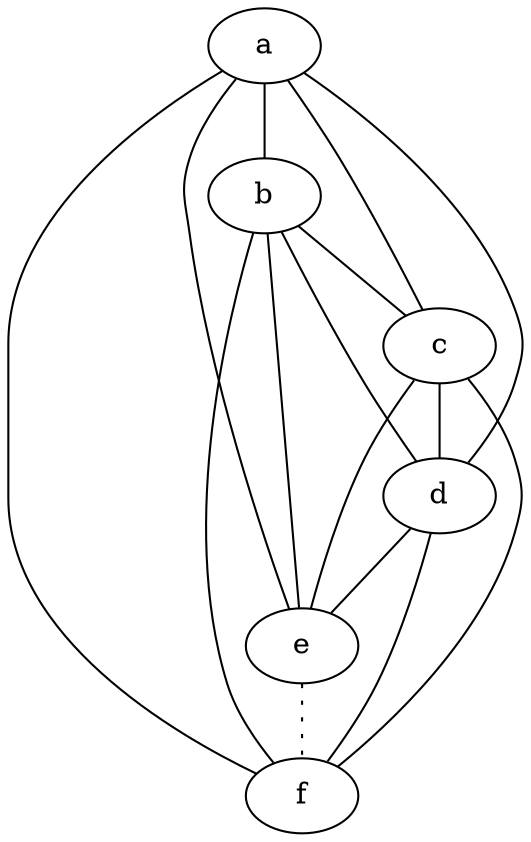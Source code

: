 graph {
a -- b;
a -- c;
a -- d;
a -- e;
a -- f;
b -- c;
b -- d;
b -- e;
b -- f;
c -- d;
c -- e;
c -- f;
d -- e;
d -- f;
e -- f [style=dotted];
}
